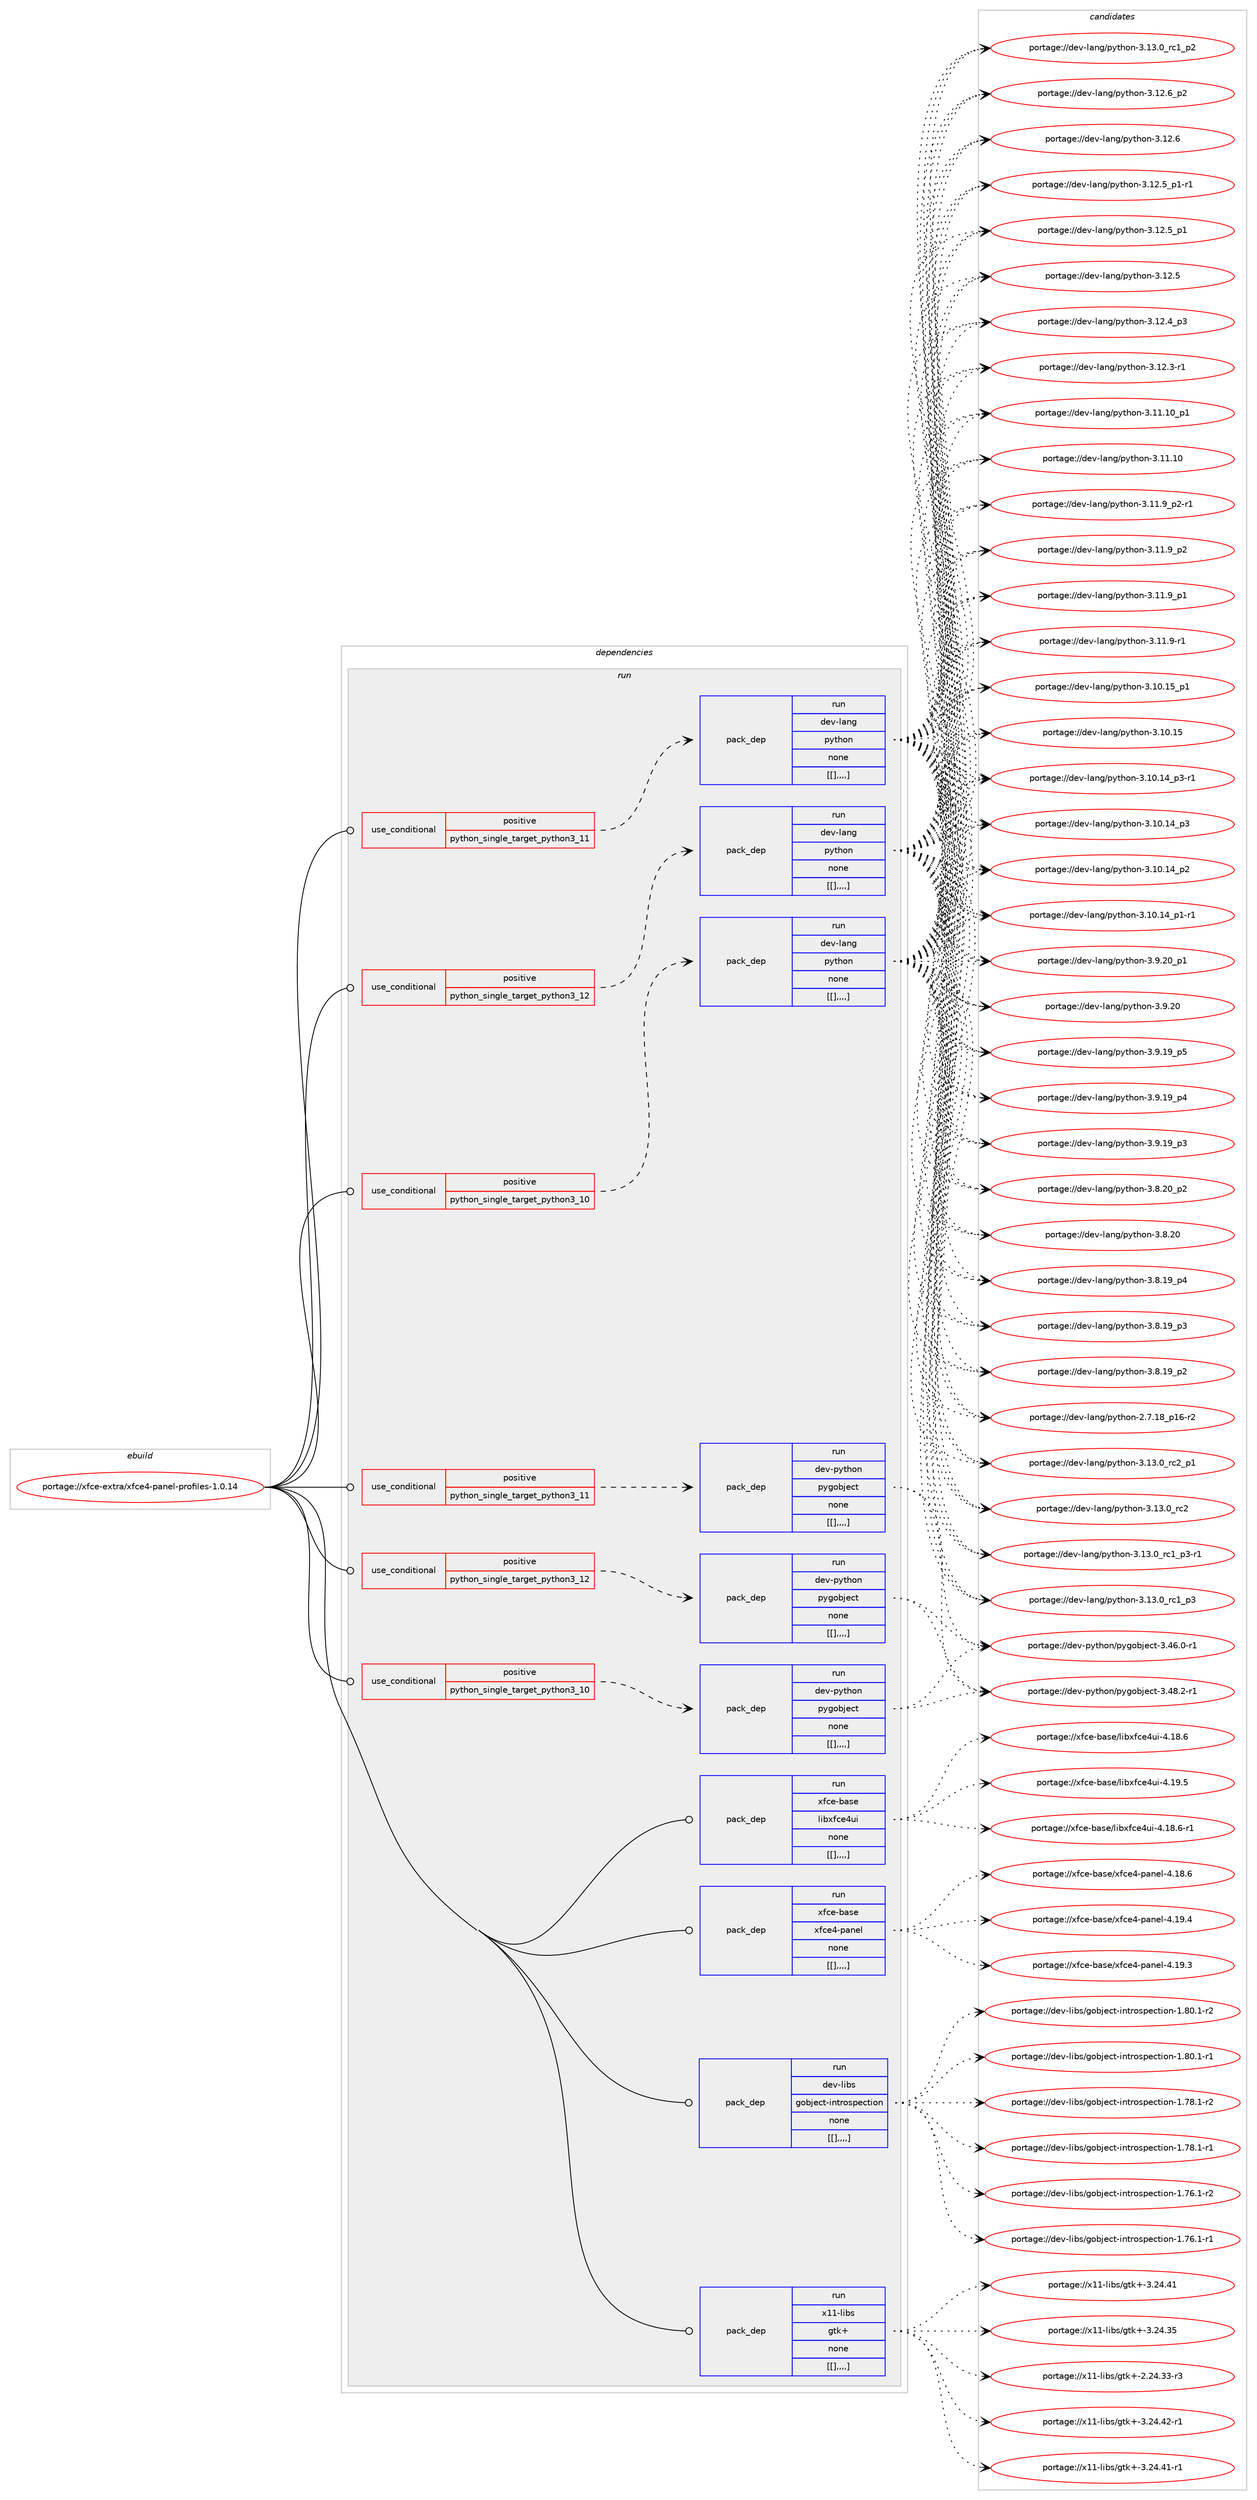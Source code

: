 digraph prolog {

# *************
# Graph options
# *************

newrank=true;
concentrate=true;
compound=true;
graph [rankdir=LR,fontname=Helvetica,fontsize=10,ranksep=1.5];#, ranksep=2.5, nodesep=0.2];
edge  [arrowhead=vee];
node  [fontname=Helvetica,fontsize=10];

# **********
# The ebuild
# **********

subgraph cluster_leftcol {
color=gray;
label=<<i>ebuild</i>>;
id [label="portage://xfce-extra/xfce4-panel-profiles-1.0.14", color=red, width=4, href="../xfce-extra/xfce4-panel-profiles-1.0.14.svg"];
}

# ****************
# The dependencies
# ****************

subgraph cluster_midcol {
color=gray;
label=<<i>dependencies</i>>;
subgraph cluster_compile {
fillcolor="#eeeeee";
style=filled;
label=<<i>compile</i>>;
}
subgraph cluster_compileandrun {
fillcolor="#eeeeee";
style=filled;
label=<<i>compile and run</i>>;
}
subgraph cluster_run {
fillcolor="#eeeeee";
style=filled;
label=<<i>run</i>>;
subgraph cond129900 {
dependency487592 [label=<<TABLE BORDER="0" CELLBORDER="1" CELLSPACING="0" CELLPADDING="4"><TR><TD ROWSPAN="3" CELLPADDING="10">use_conditional</TD></TR><TR><TD>positive</TD></TR><TR><TD>python_single_target_python3_10</TD></TR></TABLE>>, shape=none, color=red];
subgraph pack354218 {
dependency487593 [label=<<TABLE BORDER="0" CELLBORDER="1" CELLSPACING="0" CELLPADDING="4" WIDTH="220"><TR><TD ROWSPAN="6" CELLPADDING="30">pack_dep</TD></TR><TR><TD WIDTH="110">run</TD></TR><TR><TD>dev-lang</TD></TR><TR><TD>python</TD></TR><TR><TD>none</TD></TR><TR><TD>[[],,,,]</TD></TR></TABLE>>, shape=none, color=blue];
}
dependency487592:e -> dependency487593:w [weight=20,style="dashed",arrowhead="vee"];
}
id:e -> dependency487592:w [weight=20,style="solid",arrowhead="odot"];
subgraph cond129901 {
dependency487594 [label=<<TABLE BORDER="0" CELLBORDER="1" CELLSPACING="0" CELLPADDING="4"><TR><TD ROWSPAN="3" CELLPADDING="10">use_conditional</TD></TR><TR><TD>positive</TD></TR><TR><TD>python_single_target_python3_10</TD></TR></TABLE>>, shape=none, color=red];
subgraph pack354219 {
dependency487595 [label=<<TABLE BORDER="0" CELLBORDER="1" CELLSPACING="0" CELLPADDING="4" WIDTH="220"><TR><TD ROWSPAN="6" CELLPADDING="30">pack_dep</TD></TR><TR><TD WIDTH="110">run</TD></TR><TR><TD>dev-python</TD></TR><TR><TD>pygobject</TD></TR><TR><TD>none</TD></TR><TR><TD>[[],,,,]</TD></TR></TABLE>>, shape=none, color=blue];
}
dependency487594:e -> dependency487595:w [weight=20,style="dashed",arrowhead="vee"];
}
id:e -> dependency487594:w [weight=20,style="solid",arrowhead="odot"];
subgraph cond129902 {
dependency487596 [label=<<TABLE BORDER="0" CELLBORDER="1" CELLSPACING="0" CELLPADDING="4"><TR><TD ROWSPAN="3" CELLPADDING="10">use_conditional</TD></TR><TR><TD>positive</TD></TR><TR><TD>python_single_target_python3_11</TD></TR></TABLE>>, shape=none, color=red];
subgraph pack354220 {
dependency487597 [label=<<TABLE BORDER="0" CELLBORDER="1" CELLSPACING="0" CELLPADDING="4" WIDTH="220"><TR><TD ROWSPAN="6" CELLPADDING="30">pack_dep</TD></TR><TR><TD WIDTH="110">run</TD></TR><TR><TD>dev-lang</TD></TR><TR><TD>python</TD></TR><TR><TD>none</TD></TR><TR><TD>[[],,,,]</TD></TR></TABLE>>, shape=none, color=blue];
}
dependency487596:e -> dependency487597:w [weight=20,style="dashed",arrowhead="vee"];
}
id:e -> dependency487596:w [weight=20,style="solid",arrowhead="odot"];
subgraph cond129903 {
dependency487598 [label=<<TABLE BORDER="0" CELLBORDER="1" CELLSPACING="0" CELLPADDING="4"><TR><TD ROWSPAN="3" CELLPADDING="10">use_conditional</TD></TR><TR><TD>positive</TD></TR><TR><TD>python_single_target_python3_11</TD></TR></TABLE>>, shape=none, color=red];
subgraph pack354221 {
dependency487599 [label=<<TABLE BORDER="0" CELLBORDER="1" CELLSPACING="0" CELLPADDING="4" WIDTH="220"><TR><TD ROWSPAN="6" CELLPADDING="30">pack_dep</TD></TR><TR><TD WIDTH="110">run</TD></TR><TR><TD>dev-python</TD></TR><TR><TD>pygobject</TD></TR><TR><TD>none</TD></TR><TR><TD>[[],,,,]</TD></TR></TABLE>>, shape=none, color=blue];
}
dependency487598:e -> dependency487599:w [weight=20,style="dashed",arrowhead="vee"];
}
id:e -> dependency487598:w [weight=20,style="solid",arrowhead="odot"];
subgraph cond129904 {
dependency487600 [label=<<TABLE BORDER="0" CELLBORDER="1" CELLSPACING="0" CELLPADDING="4"><TR><TD ROWSPAN="3" CELLPADDING="10">use_conditional</TD></TR><TR><TD>positive</TD></TR><TR><TD>python_single_target_python3_12</TD></TR></TABLE>>, shape=none, color=red];
subgraph pack354222 {
dependency487601 [label=<<TABLE BORDER="0" CELLBORDER="1" CELLSPACING="0" CELLPADDING="4" WIDTH="220"><TR><TD ROWSPAN="6" CELLPADDING="30">pack_dep</TD></TR><TR><TD WIDTH="110">run</TD></TR><TR><TD>dev-lang</TD></TR><TR><TD>python</TD></TR><TR><TD>none</TD></TR><TR><TD>[[],,,,]</TD></TR></TABLE>>, shape=none, color=blue];
}
dependency487600:e -> dependency487601:w [weight=20,style="dashed",arrowhead="vee"];
}
id:e -> dependency487600:w [weight=20,style="solid",arrowhead="odot"];
subgraph cond129905 {
dependency487602 [label=<<TABLE BORDER="0" CELLBORDER="1" CELLSPACING="0" CELLPADDING="4"><TR><TD ROWSPAN="3" CELLPADDING="10">use_conditional</TD></TR><TR><TD>positive</TD></TR><TR><TD>python_single_target_python3_12</TD></TR></TABLE>>, shape=none, color=red];
subgraph pack354223 {
dependency487603 [label=<<TABLE BORDER="0" CELLBORDER="1" CELLSPACING="0" CELLPADDING="4" WIDTH="220"><TR><TD ROWSPAN="6" CELLPADDING="30">pack_dep</TD></TR><TR><TD WIDTH="110">run</TD></TR><TR><TD>dev-python</TD></TR><TR><TD>pygobject</TD></TR><TR><TD>none</TD></TR><TR><TD>[[],,,,]</TD></TR></TABLE>>, shape=none, color=blue];
}
dependency487602:e -> dependency487603:w [weight=20,style="dashed",arrowhead="vee"];
}
id:e -> dependency487602:w [weight=20,style="solid",arrowhead="odot"];
subgraph pack354224 {
dependency487604 [label=<<TABLE BORDER="0" CELLBORDER="1" CELLSPACING="0" CELLPADDING="4" WIDTH="220"><TR><TD ROWSPAN="6" CELLPADDING="30">pack_dep</TD></TR><TR><TD WIDTH="110">run</TD></TR><TR><TD>dev-libs</TD></TR><TR><TD>gobject-introspection</TD></TR><TR><TD>none</TD></TR><TR><TD>[[],,,,]</TD></TR></TABLE>>, shape=none, color=blue];
}
id:e -> dependency487604:w [weight=20,style="solid",arrowhead="odot"];
subgraph pack354225 {
dependency487605 [label=<<TABLE BORDER="0" CELLBORDER="1" CELLSPACING="0" CELLPADDING="4" WIDTH="220"><TR><TD ROWSPAN="6" CELLPADDING="30">pack_dep</TD></TR><TR><TD WIDTH="110">run</TD></TR><TR><TD>x11-libs</TD></TR><TR><TD>gtk+</TD></TR><TR><TD>none</TD></TR><TR><TD>[[],,,,]</TD></TR></TABLE>>, shape=none, color=blue];
}
id:e -> dependency487605:w [weight=20,style="solid",arrowhead="odot"];
subgraph pack354226 {
dependency487606 [label=<<TABLE BORDER="0" CELLBORDER="1" CELLSPACING="0" CELLPADDING="4" WIDTH="220"><TR><TD ROWSPAN="6" CELLPADDING="30">pack_dep</TD></TR><TR><TD WIDTH="110">run</TD></TR><TR><TD>xfce-base</TD></TR><TR><TD>libxfce4ui</TD></TR><TR><TD>none</TD></TR><TR><TD>[[],,,,]</TD></TR></TABLE>>, shape=none, color=blue];
}
id:e -> dependency487606:w [weight=20,style="solid",arrowhead="odot"];
subgraph pack354227 {
dependency487607 [label=<<TABLE BORDER="0" CELLBORDER="1" CELLSPACING="0" CELLPADDING="4" WIDTH="220"><TR><TD ROWSPAN="6" CELLPADDING="30">pack_dep</TD></TR><TR><TD WIDTH="110">run</TD></TR><TR><TD>xfce-base</TD></TR><TR><TD>xfce4-panel</TD></TR><TR><TD>none</TD></TR><TR><TD>[[],,,,]</TD></TR></TABLE>>, shape=none, color=blue];
}
id:e -> dependency487607:w [weight=20,style="solid",arrowhead="odot"];
}
}

# **************
# The candidates
# **************

subgraph cluster_choices {
rank=same;
color=gray;
label=<<i>candidates</i>>;

subgraph choice354218 {
color=black;
nodesep=1;
choice100101118451089711010347112121116104111110455146495146489511499509511249 [label="portage://dev-lang/python-3.13.0_rc2_p1", color=red, width=4,href="../dev-lang/python-3.13.0_rc2_p1.svg"];
choice10010111845108971101034711212111610411111045514649514648951149950 [label="portage://dev-lang/python-3.13.0_rc2", color=red, width=4,href="../dev-lang/python-3.13.0_rc2.svg"];
choice1001011184510897110103471121211161041111104551464951464895114994995112514511449 [label="portage://dev-lang/python-3.13.0_rc1_p3-r1", color=red, width=4,href="../dev-lang/python-3.13.0_rc1_p3-r1.svg"];
choice100101118451089711010347112121116104111110455146495146489511499499511251 [label="portage://dev-lang/python-3.13.0_rc1_p3", color=red, width=4,href="../dev-lang/python-3.13.0_rc1_p3.svg"];
choice100101118451089711010347112121116104111110455146495146489511499499511250 [label="portage://dev-lang/python-3.13.0_rc1_p2", color=red, width=4,href="../dev-lang/python-3.13.0_rc1_p2.svg"];
choice100101118451089711010347112121116104111110455146495046549511250 [label="portage://dev-lang/python-3.12.6_p2", color=red, width=4,href="../dev-lang/python-3.12.6_p2.svg"];
choice10010111845108971101034711212111610411111045514649504654 [label="portage://dev-lang/python-3.12.6", color=red, width=4,href="../dev-lang/python-3.12.6.svg"];
choice1001011184510897110103471121211161041111104551464950465395112494511449 [label="portage://dev-lang/python-3.12.5_p1-r1", color=red, width=4,href="../dev-lang/python-3.12.5_p1-r1.svg"];
choice100101118451089711010347112121116104111110455146495046539511249 [label="portage://dev-lang/python-3.12.5_p1", color=red, width=4,href="../dev-lang/python-3.12.5_p1.svg"];
choice10010111845108971101034711212111610411111045514649504653 [label="portage://dev-lang/python-3.12.5", color=red, width=4,href="../dev-lang/python-3.12.5.svg"];
choice100101118451089711010347112121116104111110455146495046529511251 [label="portage://dev-lang/python-3.12.4_p3", color=red, width=4,href="../dev-lang/python-3.12.4_p3.svg"];
choice100101118451089711010347112121116104111110455146495046514511449 [label="portage://dev-lang/python-3.12.3-r1", color=red, width=4,href="../dev-lang/python-3.12.3-r1.svg"];
choice10010111845108971101034711212111610411111045514649494649489511249 [label="portage://dev-lang/python-3.11.10_p1", color=red, width=4,href="../dev-lang/python-3.11.10_p1.svg"];
choice1001011184510897110103471121211161041111104551464949464948 [label="portage://dev-lang/python-3.11.10", color=red, width=4,href="../dev-lang/python-3.11.10.svg"];
choice1001011184510897110103471121211161041111104551464949465795112504511449 [label="portage://dev-lang/python-3.11.9_p2-r1", color=red, width=4,href="../dev-lang/python-3.11.9_p2-r1.svg"];
choice100101118451089711010347112121116104111110455146494946579511250 [label="portage://dev-lang/python-3.11.9_p2", color=red, width=4,href="../dev-lang/python-3.11.9_p2.svg"];
choice100101118451089711010347112121116104111110455146494946579511249 [label="portage://dev-lang/python-3.11.9_p1", color=red, width=4,href="../dev-lang/python-3.11.9_p1.svg"];
choice100101118451089711010347112121116104111110455146494946574511449 [label="portage://dev-lang/python-3.11.9-r1", color=red, width=4,href="../dev-lang/python-3.11.9-r1.svg"];
choice10010111845108971101034711212111610411111045514649484649539511249 [label="portage://dev-lang/python-3.10.15_p1", color=red, width=4,href="../dev-lang/python-3.10.15_p1.svg"];
choice1001011184510897110103471121211161041111104551464948464953 [label="portage://dev-lang/python-3.10.15", color=red, width=4,href="../dev-lang/python-3.10.15.svg"];
choice100101118451089711010347112121116104111110455146494846495295112514511449 [label="portage://dev-lang/python-3.10.14_p3-r1", color=red, width=4,href="../dev-lang/python-3.10.14_p3-r1.svg"];
choice10010111845108971101034711212111610411111045514649484649529511251 [label="portage://dev-lang/python-3.10.14_p3", color=red, width=4,href="../dev-lang/python-3.10.14_p3.svg"];
choice10010111845108971101034711212111610411111045514649484649529511250 [label="portage://dev-lang/python-3.10.14_p2", color=red, width=4,href="../dev-lang/python-3.10.14_p2.svg"];
choice100101118451089711010347112121116104111110455146494846495295112494511449 [label="portage://dev-lang/python-3.10.14_p1-r1", color=red, width=4,href="../dev-lang/python-3.10.14_p1-r1.svg"];
choice100101118451089711010347112121116104111110455146574650489511249 [label="portage://dev-lang/python-3.9.20_p1", color=red, width=4,href="../dev-lang/python-3.9.20_p1.svg"];
choice10010111845108971101034711212111610411111045514657465048 [label="portage://dev-lang/python-3.9.20", color=red, width=4,href="../dev-lang/python-3.9.20.svg"];
choice100101118451089711010347112121116104111110455146574649579511253 [label="portage://dev-lang/python-3.9.19_p5", color=red, width=4,href="../dev-lang/python-3.9.19_p5.svg"];
choice100101118451089711010347112121116104111110455146574649579511252 [label="portage://dev-lang/python-3.9.19_p4", color=red, width=4,href="../dev-lang/python-3.9.19_p4.svg"];
choice100101118451089711010347112121116104111110455146574649579511251 [label="portage://dev-lang/python-3.9.19_p3", color=red, width=4,href="../dev-lang/python-3.9.19_p3.svg"];
choice100101118451089711010347112121116104111110455146564650489511250 [label="portage://dev-lang/python-3.8.20_p2", color=red, width=4,href="../dev-lang/python-3.8.20_p2.svg"];
choice10010111845108971101034711212111610411111045514656465048 [label="portage://dev-lang/python-3.8.20", color=red, width=4,href="../dev-lang/python-3.8.20.svg"];
choice100101118451089711010347112121116104111110455146564649579511252 [label="portage://dev-lang/python-3.8.19_p4", color=red, width=4,href="../dev-lang/python-3.8.19_p4.svg"];
choice100101118451089711010347112121116104111110455146564649579511251 [label="portage://dev-lang/python-3.8.19_p3", color=red, width=4,href="../dev-lang/python-3.8.19_p3.svg"];
choice100101118451089711010347112121116104111110455146564649579511250 [label="portage://dev-lang/python-3.8.19_p2", color=red, width=4,href="../dev-lang/python-3.8.19_p2.svg"];
choice100101118451089711010347112121116104111110455046554649569511249544511450 [label="portage://dev-lang/python-2.7.18_p16-r2", color=red, width=4,href="../dev-lang/python-2.7.18_p16-r2.svg"];
dependency487593:e -> choice100101118451089711010347112121116104111110455146495146489511499509511249:w [style=dotted,weight="100"];
dependency487593:e -> choice10010111845108971101034711212111610411111045514649514648951149950:w [style=dotted,weight="100"];
dependency487593:e -> choice1001011184510897110103471121211161041111104551464951464895114994995112514511449:w [style=dotted,weight="100"];
dependency487593:e -> choice100101118451089711010347112121116104111110455146495146489511499499511251:w [style=dotted,weight="100"];
dependency487593:e -> choice100101118451089711010347112121116104111110455146495146489511499499511250:w [style=dotted,weight="100"];
dependency487593:e -> choice100101118451089711010347112121116104111110455146495046549511250:w [style=dotted,weight="100"];
dependency487593:e -> choice10010111845108971101034711212111610411111045514649504654:w [style=dotted,weight="100"];
dependency487593:e -> choice1001011184510897110103471121211161041111104551464950465395112494511449:w [style=dotted,weight="100"];
dependency487593:e -> choice100101118451089711010347112121116104111110455146495046539511249:w [style=dotted,weight="100"];
dependency487593:e -> choice10010111845108971101034711212111610411111045514649504653:w [style=dotted,weight="100"];
dependency487593:e -> choice100101118451089711010347112121116104111110455146495046529511251:w [style=dotted,weight="100"];
dependency487593:e -> choice100101118451089711010347112121116104111110455146495046514511449:w [style=dotted,weight="100"];
dependency487593:e -> choice10010111845108971101034711212111610411111045514649494649489511249:w [style=dotted,weight="100"];
dependency487593:e -> choice1001011184510897110103471121211161041111104551464949464948:w [style=dotted,weight="100"];
dependency487593:e -> choice1001011184510897110103471121211161041111104551464949465795112504511449:w [style=dotted,weight="100"];
dependency487593:e -> choice100101118451089711010347112121116104111110455146494946579511250:w [style=dotted,weight="100"];
dependency487593:e -> choice100101118451089711010347112121116104111110455146494946579511249:w [style=dotted,weight="100"];
dependency487593:e -> choice100101118451089711010347112121116104111110455146494946574511449:w [style=dotted,weight="100"];
dependency487593:e -> choice10010111845108971101034711212111610411111045514649484649539511249:w [style=dotted,weight="100"];
dependency487593:e -> choice1001011184510897110103471121211161041111104551464948464953:w [style=dotted,weight="100"];
dependency487593:e -> choice100101118451089711010347112121116104111110455146494846495295112514511449:w [style=dotted,weight="100"];
dependency487593:e -> choice10010111845108971101034711212111610411111045514649484649529511251:w [style=dotted,weight="100"];
dependency487593:e -> choice10010111845108971101034711212111610411111045514649484649529511250:w [style=dotted,weight="100"];
dependency487593:e -> choice100101118451089711010347112121116104111110455146494846495295112494511449:w [style=dotted,weight="100"];
dependency487593:e -> choice100101118451089711010347112121116104111110455146574650489511249:w [style=dotted,weight="100"];
dependency487593:e -> choice10010111845108971101034711212111610411111045514657465048:w [style=dotted,weight="100"];
dependency487593:e -> choice100101118451089711010347112121116104111110455146574649579511253:w [style=dotted,weight="100"];
dependency487593:e -> choice100101118451089711010347112121116104111110455146574649579511252:w [style=dotted,weight="100"];
dependency487593:e -> choice100101118451089711010347112121116104111110455146574649579511251:w [style=dotted,weight="100"];
dependency487593:e -> choice100101118451089711010347112121116104111110455146564650489511250:w [style=dotted,weight="100"];
dependency487593:e -> choice10010111845108971101034711212111610411111045514656465048:w [style=dotted,weight="100"];
dependency487593:e -> choice100101118451089711010347112121116104111110455146564649579511252:w [style=dotted,weight="100"];
dependency487593:e -> choice100101118451089711010347112121116104111110455146564649579511251:w [style=dotted,weight="100"];
dependency487593:e -> choice100101118451089711010347112121116104111110455146564649579511250:w [style=dotted,weight="100"];
dependency487593:e -> choice100101118451089711010347112121116104111110455046554649569511249544511450:w [style=dotted,weight="100"];
}
subgraph choice354219 {
color=black;
nodesep=1;
choice10010111845112121116104111110471121211031119810610199116455146525646504511449 [label="portage://dev-python/pygobject-3.48.2-r1", color=red, width=4,href="../dev-python/pygobject-3.48.2-r1.svg"];
choice10010111845112121116104111110471121211031119810610199116455146525446484511449 [label="portage://dev-python/pygobject-3.46.0-r1", color=red, width=4,href="../dev-python/pygobject-3.46.0-r1.svg"];
dependency487595:e -> choice10010111845112121116104111110471121211031119810610199116455146525646504511449:w [style=dotted,weight="100"];
dependency487595:e -> choice10010111845112121116104111110471121211031119810610199116455146525446484511449:w [style=dotted,weight="100"];
}
subgraph choice354220 {
color=black;
nodesep=1;
choice100101118451089711010347112121116104111110455146495146489511499509511249 [label="portage://dev-lang/python-3.13.0_rc2_p1", color=red, width=4,href="../dev-lang/python-3.13.0_rc2_p1.svg"];
choice10010111845108971101034711212111610411111045514649514648951149950 [label="portage://dev-lang/python-3.13.0_rc2", color=red, width=4,href="../dev-lang/python-3.13.0_rc2.svg"];
choice1001011184510897110103471121211161041111104551464951464895114994995112514511449 [label="portage://dev-lang/python-3.13.0_rc1_p3-r1", color=red, width=4,href="../dev-lang/python-3.13.0_rc1_p3-r1.svg"];
choice100101118451089711010347112121116104111110455146495146489511499499511251 [label="portage://dev-lang/python-3.13.0_rc1_p3", color=red, width=4,href="../dev-lang/python-3.13.0_rc1_p3.svg"];
choice100101118451089711010347112121116104111110455146495146489511499499511250 [label="portage://dev-lang/python-3.13.0_rc1_p2", color=red, width=4,href="../dev-lang/python-3.13.0_rc1_p2.svg"];
choice100101118451089711010347112121116104111110455146495046549511250 [label="portage://dev-lang/python-3.12.6_p2", color=red, width=4,href="../dev-lang/python-3.12.6_p2.svg"];
choice10010111845108971101034711212111610411111045514649504654 [label="portage://dev-lang/python-3.12.6", color=red, width=4,href="../dev-lang/python-3.12.6.svg"];
choice1001011184510897110103471121211161041111104551464950465395112494511449 [label="portage://dev-lang/python-3.12.5_p1-r1", color=red, width=4,href="../dev-lang/python-3.12.5_p1-r1.svg"];
choice100101118451089711010347112121116104111110455146495046539511249 [label="portage://dev-lang/python-3.12.5_p1", color=red, width=4,href="../dev-lang/python-3.12.5_p1.svg"];
choice10010111845108971101034711212111610411111045514649504653 [label="portage://dev-lang/python-3.12.5", color=red, width=4,href="../dev-lang/python-3.12.5.svg"];
choice100101118451089711010347112121116104111110455146495046529511251 [label="portage://dev-lang/python-3.12.4_p3", color=red, width=4,href="../dev-lang/python-3.12.4_p3.svg"];
choice100101118451089711010347112121116104111110455146495046514511449 [label="portage://dev-lang/python-3.12.3-r1", color=red, width=4,href="../dev-lang/python-3.12.3-r1.svg"];
choice10010111845108971101034711212111610411111045514649494649489511249 [label="portage://dev-lang/python-3.11.10_p1", color=red, width=4,href="../dev-lang/python-3.11.10_p1.svg"];
choice1001011184510897110103471121211161041111104551464949464948 [label="portage://dev-lang/python-3.11.10", color=red, width=4,href="../dev-lang/python-3.11.10.svg"];
choice1001011184510897110103471121211161041111104551464949465795112504511449 [label="portage://dev-lang/python-3.11.9_p2-r1", color=red, width=4,href="../dev-lang/python-3.11.9_p2-r1.svg"];
choice100101118451089711010347112121116104111110455146494946579511250 [label="portage://dev-lang/python-3.11.9_p2", color=red, width=4,href="../dev-lang/python-3.11.9_p2.svg"];
choice100101118451089711010347112121116104111110455146494946579511249 [label="portage://dev-lang/python-3.11.9_p1", color=red, width=4,href="../dev-lang/python-3.11.9_p1.svg"];
choice100101118451089711010347112121116104111110455146494946574511449 [label="portage://dev-lang/python-3.11.9-r1", color=red, width=4,href="../dev-lang/python-3.11.9-r1.svg"];
choice10010111845108971101034711212111610411111045514649484649539511249 [label="portage://dev-lang/python-3.10.15_p1", color=red, width=4,href="../dev-lang/python-3.10.15_p1.svg"];
choice1001011184510897110103471121211161041111104551464948464953 [label="portage://dev-lang/python-3.10.15", color=red, width=4,href="../dev-lang/python-3.10.15.svg"];
choice100101118451089711010347112121116104111110455146494846495295112514511449 [label="portage://dev-lang/python-3.10.14_p3-r1", color=red, width=4,href="../dev-lang/python-3.10.14_p3-r1.svg"];
choice10010111845108971101034711212111610411111045514649484649529511251 [label="portage://dev-lang/python-3.10.14_p3", color=red, width=4,href="../dev-lang/python-3.10.14_p3.svg"];
choice10010111845108971101034711212111610411111045514649484649529511250 [label="portage://dev-lang/python-3.10.14_p2", color=red, width=4,href="../dev-lang/python-3.10.14_p2.svg"];
choice100101118451089711010347112121116104111110455146494846495295112494511449 [label="portage://dev-lang/python-3.10.14_p1-r1", color=red, width=4,href="../dev-lang/python-3.10.14_p1-r1.svg"];
choice100101118451089711010347112121116104111110455146574650489511249 [label="portage://dev-lang/python-3.9.20_p1", color=red, width=4,href="../dev-lang/python-3.9.20_p1.svg"];
choice10010111845108971101034711212111610411111045514657465048 [label="portage://dev-lang/python-3.9.20", color=red, width=4,href="../dev-lang/python-3.9.20.svg"];
choice100101118451089711010347112121116104111110455146574649579511253 [label="portage://dev-lang/python-3.9.19_p5", color=red, width=4,href="../dev-lang/python-3.9.19_p5.svg"];
choice100101118451089711010347112121116104111110455146574649579511252 [label="portage://dev-lang/python-3.9.19_p4", color=red, width=4,href="../dev-lang/python-3.9.19_p4.svg"];
choice100101118451089711010347112121116104111110455146574649579511251 [label="portage://dev-lang/python-3.9.19_p3", color=red, width=4,href="../dev-lang/python-3.9.19_p3.svg"];
choice100101118451089711010347112121116104111110455146564650489511250 [label="portage://dev-lang/python-3.8.20_p2", color=red, width=4,href="../dev-lang/python-3.8.20_p2.svg"];
choice10010111845108971101034711212111610411111045514656465048 [label="portage://dev-lang/python-3.8.20", color=red, width=4,href="../dev-lang/python-3.8.20.svg"];
choice100101118451089711010347112121116104111110455146564649579511252 [label="portage://dev-lang/python-3.8.19_p4", color=red, width=4,href="../dev-lang/python-3.8.19_p4.svg"];
choice100101118451089711010347112121116104111110455146564649579511251 [label="portage://dev-lang/python-3.8.19_p3", color=red, width=4,href="../dev-lang/python-3.8.19_p3.svg"];
choice100101118451089711010347112121116104111110455146564649579511250 [label="portage://dev-lang/python-3.8.19_p2", color=red, width=4,href="../dev-lang/python-3.8.19_p2.svg"];
choice100101118451089711010347112121116104111110455046554649569511249544511450 [label="portage://dev-lang/python-2.7.18_p16-r2", color=red, width=4,href="../dev-lang/python-2.7.18_p16-r2.svg"];
dependency487597:e -> choice100101118451089711010347112121116104111110455146495146489511499509511249:w [style=dotted,weight="100"];
dependency487597:e -> choice10010111845108971101034711212111610411111045514649514648951149950:w [style=dotted,weight="100"];
dependency487597:e -> choice1001011184510897110103471121211161041111104551464951464895114994995112514511449:w [style=dotted,weight="100"];
dependency487597:e -> choice100101118451089711010347112121116104111110455146495146489511499499511251:w [style=dotted,weight="100"];
dependency487597:e -> choice100101118451089711010347112121116104111110455146495146489511499499511250:w [style=dotted,weight="100"];
dependency487597:e -> choice100101118451089711010347112121116104111110455146495046549511250:w [style=dotted,weight="100"];
dependency487597:e -> choice10010111845108971101034711212111610411111045514649504654:w [style=dotted,weight="100"];
dependency487597:e -> choice1001011184510897110103471121211161041111104551464950465395112494511449:w [style=dotted,weight="100"];
dependency487597:e -> choice100101118451089711010347112121116104111110455146495046539511249:w [style=dotted,weight="100"];
dependency487597:e -> choice10010111845108971101034711212111610411111045514649504653:w [style=dotted,weight="100"];
dependency487597:e -> choice100101118451089711010347112121116104111110455146495046529511251:w [style=dotted,weight="100"];
dependency487597:e -> choice100101118451089711010347112121116104111110455146495046514511449:w [style=dotted,weight="100"];
dependency487597:e -> choice10010111845108971101034711212111610411111045514649494649489511249:w [style=dotted,weight="100"];
dependency487597:e -> choice1001011184510897110103471121211161041111104551464949464948:w [style=dotted,weight="100"];
dependency487597:e -> choice1001011184510897110103471121211161041111104551464949465795112504511449:w [style=dotted,weight="100"];
dependency487597:e -> choice100101118451089711010347112121116104111110455146494946579511250:w [style=dotted,weight="100"];
dependency487597:e -> choice100101118451089711010347112121116104111110455146494946579511249:w [style=dotted,weight="100"];
dependency487597:e -> choice100101118451089711010347112121116104111110455146494946574511449:w [style=dotted,weight="100"];
dependency487597:e -> choice10010111845108971101034711212111610411111045514649484649539511249:w [style=dotted,weight="100"];
dependency487597:e -> choice1001011184510897110103471121211161041111104551464948464953:w [style=dotted,weight="100"];
dependency487597:e -> choice100101118451089711010347112121116104111110455146494846495295112514511449:w [style=dotted,weight="100"];
dependency487597:e -> choice10010111845108971101034711212111610411111045514649484649529511251:w [style=dotted,weight="100"];
dependency487597:e -> choice10010111845108971101034711212111610411111045514649484649529511250:w [style=dotted,weight="100"];
dependency487597:e -> choice100101118451089711010347112121116104111110455146494846495295112494511449:w [style=dotted,weight="100"];
dependency487597:e -> choice100101118451089711010347112121116104111110455146574650489511249:w [style=dotted,weight="100"];
dependency487597:e -> choice10010111845108971101034711212111610411111045514657465048:w [style=dotted,weight="100"];
dependency487597:e -> choice100101118451089711010347112121116104111110455146574649579511253:w [style=dotted,weight="100"];
dependency487597:e -> choice100101118451089711010347112121116104111110455146574649579511252:w [style=dotted,weight="100"];
dependency487597:e -> choice100101118451089711010347112121116104111110455146574649579511251:w [style=dotted,weight="100"];
dependency487597:e -> choice100101118451089711010347112121116104111110455146564650489511250:w [style=dotted,weight="100"];
dependency487597:e -> choice10010111845108971101034711212111610411111045514656465048:w [style=dotted,weight="100"];
dependency487597:e -> choice100101118451089711010347112121116104111110455146564649579511252:w [style=dotted,weight="100"];
dependency487597:e -> choice100101118451089711010347112121116104111110455146564649579511251:w [style=dotted,weight="100"];
dependency487597:e -> choice100101118451089711010347112121116104111110455146564649579511250:w [style=dotted,weight="100"];
dependency487597:e -> choice100101118451089711010347112121116104111110455046554649569511249544511450:w [style=dotted,weight="100"];
}
subgraph choice354221 {
color=black;
nodesep=1;
choice10010111845112121116104111110471121211031119810610199116455146525646504511449 [label="portage://dev-python/pygobject-3.48.2-r1", color=red, width=4,href="../dev-python/pygobject-3.48.2-r1.svg"];
choice10010111845112121116104111110471121211031119810610199116455146525446484511449 [label="portage://dev-python/pygobject-3.46.0-r1", color=red, width=4,href="../dev-python/pygobject-3.46.0-r1.svg"];
dependency487599:e -> choice10010111845112121116104111110471121211031119810610199116455146525646504511449:w [style=dotted,weight="100"];
dependency487599:e -> choice10010111845112121116104111110471121211031119810610199116455146525446484511449:w [style=dotted,weight="100"];
}
subgraph choice354222 {
color=black;
nodesep=1;
choice100101118451089711010347112121116104111110455146495146489511499509511249 [label="portage://dev-lang/python-3.13.0_rc2_p1", color=red, width=4,href="../dev-lang/python-3.13.0_rc2_p1.svg"];
choice10010111845108971101034711212111610411111045514649514648951149950 [label="portage://dev-lang/python-3.13.0_rc2", color=red, width=4,href="../dev-lang/python-3.13.0_rc2.svg"];
choice1001011184510897110103471121211161041111104551464951464895114994995112514511449 [label="portage://dev-lang/python-3.13.0_rc1_p3-r1", color=red, width=4,href="../dev-lang/python-3.13.0_rc1_p3-r1.svg"];
choice100101118451089711010347112121116104111110455146495146489511499499511251 [label="portage://dev-lang/python-3.13.0_rc1_p3", color=red, width=4,href="../dev-lang/python-3.13.0_rc1_p3.svg"];
choice100101118451089711010347112121116104111110455146495146489511499499511250 [label="portage://dev-lang/python-3.13.0_rc1_p2", color=red, width=4,href="../dev-lang/python-3.13.0_rc1_p2.svg"];
choice100101118451089711010347112121116104111110455146495046549511250 [label="portage://dev-lang/python-3.12.6_p2", color=red, width=4,href="../dev-lang/python-3.12.6_p2.svg"];
choice10010111845108971101034711212111610411111045514649504654 [label="portage://dev-lang/python-3.12.6", color=red, width=4,href="../dev-lang/python-3.12.6.svg"];
choice1001011184510897110103471121211161041111104551464950465395112494511449 [label="portage://dev-lang/python-3.12.5_p1-r1", color=red, width=4,href="../dev-lang/python-3.12.5_p1-r1.svg"];
choice100101118451089711010347112121116104111110455146495046539511249 [label="portage://dev-lang/python-3.12.5_p1", color=red, width=4,href="../dev-lang/python-3.12.5_p1.svg"];
choice10010111845108971101034711212111610411111045514649504653 [label="portage://dev-lang/python-3.12.5", color=red, width=4,href="../dev-lang/python-3.12.5.svg"];
choice100101118451089711010347112121116104111110455146495046529511251 [label="portage://dev-lang/python-3.12.4_p3", color=red, width=4,href="../dev-lang/python-3.12.4_p3.svg"];
choice100101118451089711010347112121116104111110455146495046514511449 [label="portage://dev-lang/python-3.12.3-r1", color=red, width=4,href="../dev-lang/python-3.12.3-r1.svg"];
choice10010111845108971101034711212111610411111045514649494649489511249 [label="portage://dev-lang/python-3.11.10_p1", color=red, width=4,href="../dev-lang/python-3.11.10_p1.svg"];
choice1001011184510897110103471121211161041111104551464949464948 [label="portage://dev-lang/python-3.11.10", color=red, width=4,href="../dev-lang/python-3.11.10.svg"];
choice1001011184510897110103471121211161041111104551464949465795112504511449 [label="portage://dev-lang/python-3.11.9_p2-r1", color=red, width=4,href="../dev-lang/python-3.11.9_p2-r1.svg"];
choice100101118451089711010347112121116104111110455146494946579511250 [label="portage://dev-lang/python-3.11.9_p2", color=red, width=4,href="../dev-lang/python-3.11.9_p2.svg"];
choice100101118451089711010347112121116104111110455146494946579511249 [label="portage://dev-lang/python-3.11.9_p1", color=red, width=4,href="../dev-lang/python-3.11.9_p1.svg"];
choice100101118451089711010347112121116104111110455146494946574511449 [label="portage://dev-lang/python-3.11.9-r1", color=red, width=4,href="../dev-lang/python-3.11.9-r1.svg"];
choice10010111845108971101034711212111610411111045514649484649539511249 [label="portage://dev-lang/python-3.10.15_p1", color=red, width=4,href="../dev-lang/python-3.10.15_p1.svg"];
choice1001011184510897110103471121211161041111104551464948464953 [label="portage://dev-lang/python-3.10.15", color=red, width=4,href="../dev-lang/python-3.10.15.svg"];
choice100101118451089711010347112121116104111110455146494846495295112514511449 [label="portage://dev-lang/python-3.10.14_p3-r1", color=red, width=4,href="../dev-lang/python-3.10.14_p3-r1.svg"];
choice10010111845108971101034711212111610411111045514649484649529511251 [label="portage://dev-lang/python-3.10.14_p3", color=red, width=4,href="../dev-lang/python-3.10.14_p3.svg"];
choice10010111845108971101034711212111610411111045514649484649529511250 [label="portage://dev-lang/python-3.10.14_p2", color=red, width=4,href="../dev-lang/python-3.10.14_p2.svg"];
choice100101118451089711010347112121116104111110455146494846495295112494511449 [label="portage://dev-lang/python-3.10.14_p1-r1", color=red, width=4,href="../dev-lang/python-3.10.14_p1-r1.svg"];
choice100101118451089711010347112121116104111110455146574650489511249 [label="portage://dev-lang/python-3.9.20_p1", color=red, width=4,href="../dev-lang/python-3.9.20_p1.svg"];
choice10010111845108971101034711212111610411111045514657465048 [label="portage://dev-lang/python-3.9.20", color=red, width=4,href="../dev-lang/python-3.9.20.svg"];
choice100101118451089711010347112121116104111110455146574649579511253 [label="portage://dev-lang/python-3.9.19_p5", color=red, width=4,href="../dev-lang/python-3.9.19_p5.svg"];
choice100101118451089711010347112121116104111110455146574649579511252 [label="portage://dev-lang/python-3.9.19_p4", color=red, width=4,href="../dev-lang/python-3.9.19_p4.svg"];
choice100101118451089711010347112121116104111110455146574649579511251 [label="portage://dev-lang/python-3.9.19_p3", color=red, width=4,href="../dev-lang/python-3.9.19_p3.svg"];
choice100101118451089711010347112121116104111110455146564650489511250 [label="portage://dev-lang/python-3.8.20_p2", color=red, width=4,href="../dev-lang/python-3.8.20_p2.svg"];
choice10010111845108971101034711212111610411111045514656465048 [label="portage://dev-lang/python-3.8.20", color=red, width=4,href="../dev-lang/python-3.8.20.svg"];
choice100101118451089711010347112121116104111110455146564649579511252 [label="portage://dev-lang/python-3.8.19_p4", color=red, width=4,href="../dev-lang/python-3.8.19_p4.svg"];
choice100101118451089711010347112121116104111110455146564649579511251 [label="portage://dev-lang/python-3.8.19_p3", color=red, width=4,href="../dev-lang/python-3.8.19_p3.svg"];
choice100101118451089711010347112121116104111110455146564649579511250 [label="portage://dev-lang/python-3.8.19_p2", color=red, width=4,href="../dev-lang/python-3.8.19_p2.svg"];
choice100101118451089711010347112121116104111110455046554649569511249544511450 [label="portage://dev-lang/python-2.7.18_p16-r2", color=red, width=4,href="../dev-lang/python-2.7.18_p16-r2.svg"];
dependency487601:e -> choice100101118451089711010347112121116104111110455146495146489511499509511249:w [style=dotted,weight="100"];
dependency487601:e -> choice10010111845108971101034711212111610411111045514649514648951149950:w [style=dotted,weight="100"];
dependency487601:e -> choice1001011184510897110103471121211161041111104551464951464895114994995112514511449:w [style=dotted,weight="100"];
dependency487601:e -> choice100101118451089711010347112121116104111110455146495146489511499499511251:w [style=dotted,weight="100"];
dependency487601:e -> choice100101118451089711010347112121116104111110455146495146489511499499511250:w [style=dotted,weight="100"];
dependency487601:e -> choice100101118451089711010347112121116104111110455146495046549511250:w [style=dotted,weight="100"];
dependency487601:e -> choice10010111845108971101034711212111610411111045514649504654:w [style=dotted,weight="100"];
dependency487601:e -> choice1001011184510897110103471121211161041111104551464950465395112494511449:w [style=dotted,weight="100"];
dependency487601:e -> choice100101118451089711010347112121116104111110455146495046539511249:w [style=dotted,weight="100"];
dependency487601:e -> choice10010111845108971101034711212111610411111045514649504653:w [style=dotted,weight="100"];
dependency487601:e -> choice100101118451089711010347112121116104111110455146495046529511251:w [style=dotted,weight="100"];
dependency487601:e -> choice100101118451089711010347112121116104111110455146495046514511449:w [style=dotted,weight="100"];
dependency487601:e -> choice10010111845108971101034711212111610411111045514649494649489511249:w [style=dotted,weight="100"];
dependency487601:e -> choice1001011184510897110103471121211161041111104551464949464948:w [style=dotted,weight="100"];
dependency487601:e -> choice1001011184510897110103471121211161041111104551464949465795112504511449:w [style=dotted,weight="100"];
dependency487601:e -> choice100101118451089711010347112121116104111110455146494946579511250:w [style=dotted,weight="100"];
dependency487601:e -> choice100101118451089711010347112121116104111110455146494946579511249:w [style=dotted,weight="100"];
dependency487601:e -> choice100101118451089711010347112121116104111110455146494946574511449:w [style=dotted,weight="100"];
dependency487601:e -> choice10010111845108971101034711212111610411111045514649484649539511249:w [style=dotted,weight="100"];
dependency487601:e -> choice1001011184510897110103471121211161041111104551464948464953:w [style=dotted,weight="100"];
dependency487601:e -> choice100101118451089711010347112121116104111110455146494846495295112514511449:w [style=dotted,weight="100"];
dependency487601:e -> choice10010111845108971101034711212111610411111045514649484649529511251:w [style=dotted,weight="100"];
dependency487601:e -> choice10010111845108971101034711212111610411111045514649484649529511250:w [style=dotted,weight="100"];
dependency487601:e -> choice100101118451089711010347112121116104111110455146494846495295112494511449:w [style=dotted,weight="100"];
dependency487601:e -> choice100101118451089711010347112121116104111110455146574650489511249:w [style=dotted,weight="100"];
dependency487601:e -> choice10010111845108971101034711212111610411111045514657465048:w [style=dotted,weight="100"];
dependency487601:e -> choice100101118451089711010347112121116104111110455146574649579511253:w [style=dotted,weight="100"];
dependency487601:e -> choice100101118451089711010347112121116104111110455146574649579511252:w [style=dotted,weight="100"];
dependency487601:e -> choice100101118451089711010347112121116104111110455146574649579511251:w [style=dotted,weight="100"];
dependency487601:e -> choice100101118451089711010347112121116104111110455146564650489511250:w [style=dotted,weight="100"];
dependency487601:e -> choice10010111845108971101034711212111610411111045514656465048:w [style=dotted,weight="100"];
dependency487601:e -> choice100101118451089711010347112121116104111110455146564649579511252:w [style=dotted,weight="100"];
dependency487601:e -> choice100101118451089711010347112121116104111110455146564649579511251:w [style=dotted,weight="100"];
dependency487601:e -> choice100101118451089711010347112121116104111110455146564649579511250:w [style=dotted,weight="100"];
dependency487601:e -> choice100101118451089711010347112121116104111110455046554649569511249544511450:w [style=dotted,weight="100"];
}
subgraph choice354223 {
color=black;
nodesep=1;
choice10010111845112121116104111110471121211031119810610199116455146525646504511449 [label="portage://dev-python/pygobject-3.48.2-r1", color=red, width=4,href="../dev-python/pygobject-3.48.2-r1.svg"];
choice10010111845112121116104111110471121211031119810610199116455146525446484511449 [label="portage://dev-python/pygobject-3.46.0-r1", color=red, width=4,href="../dev-python/pygobject-3.46.0-r1.svg"];
dependency487603:e -> choice10010111845112121116104111110471121211031119810610199116455146525646504511449:w [style=dotted,weight="100"];
dependency487603:e -> choice10010111845112121116104111110471121211031119810610199116455146525446484511449:w [style=dotted,weight="100"];
}
subgraph choice354224 {
color=black;
nodesep=1;
choice10010111845108105981154710311198106101991164510511011611411111511210199116105111110454946564846494511450 [label="portage://dev-libs/gobject-introspection-1.80.1-r2", color=red, width=4,href="../dev-libs/gobject-introspection-1.80.1-r2.svg"];
choice10010111845108105981154710311198106101991164510511011611411111511210199116105111110454946564846494511449 [label="portage://dev-libs/gobject-introspection-1.80.1-r1", color=red, width=4,href="../dev-libs/gobject-introspection-1.80.1-r1.svg"];
choice10010111845108105981154710311198106101991164510511011611411111511210199116105111110454946555646494511450 [label="portage://dev-libs/gobject-introspection-1.78.1-r2", color=red, width=4,href="../dev-libs/gobject-introspection-1.78.1-r2.svg"];
choice10010111845108105981154710311198106101991164510511011611411111511210199116105111110454946555646494511449 [label="portage://dev-libs/gobject-introspection-1.78.1-r1", color=red, width=4,href="../dev-libs/gobject-introspection-1.78.1-r1.svg"];
choice10010111845108105981154710311198106101991164510511011611411111511210199116105111110454946555446494511450 [label="portage://dev-libs/gobject-introspection-1.76.1-r2", color=red, width=4,href="../dev-libs/gobject-introspection-1.76.1-r2.svg"];
choice10010111845108105981154710311198106101991164510511011611411111511210199116105111110454946555446494511449 [label="portage://dev-libs/gobject-introspection-1.76.1-r1", color=red, width=4,href="../dev-libs/gobject-introspection-1.76.1-r1.svg"];
dependency487604:e -> choice10010111845108105981154710311198106101991164510511011611411111511210199116105111110454946564846494511450:w [style=dotted,weight="100"];
dependency487604:e -> choice10010111845108105981154710311198106101991164510511011611411111511210199116105111110454946564846494511449:w [style=dotted,weight="100"];
dependency487604:e -> choice10010111845108105981154710311198106101991164510511011611411111511210199116105111110454946555646494511450:w [style=dotted,weight="100"];
dependency487604:e -> choice10010111845108105981154710311198106101991164510511011611411111511210199116105111110454946555646494511449:w [style=dotted,weight="100"];
dependency487604:e -> choice10010111845108105981154710311198106101991164510511011611411111511210199116105111110454946555446494511450:w [style=dotted,weight="100"];
dependency487604:e -> choice10010111845108105981154710311198106101991164510511011611411111511210199116105111110454946555446494511449:w [style=dotted,weight="100"];
}
subgraph choice354225 {
color=black;
nodesep=1;
choice12049494510810598115471031161074345514650524652504511449 [label="portage://x11-libs/gtk+-3.24.42-r1", color=red, width=4,href="../x11-libs/gtk+-3.24.42-r1.svg"];
choice12049494510810598115471031161074345514650524652494511449 [label="portage://x11-libs/gtk+-3.24.41-r1", color=red, width=4,href="../x11-libs/gtk+-3.24.41-r1.svg"];
choice1204949451081059811547103116107434551465052465249 [label="portage://x11-libs/gtk+-3.24.41", color=red, width=4,href="../x11-libs/gtk+-3.24.41.svg"];
choice1204949451081059811547103116107434551465052465153 [label="portage://x11-libs/gtk+-3.24.35", color=red, width=4,href="../x11-libs/gtk+-3.24.35.svg"];
choice12049494510810598115471031161074345504650524651514511451 [label="portage://x11-libs/gtk+-2.24.33-r3", color=red, width=4,href="../x11-libs/gtk+-2.24.33-r3.svg"];
dependency487605:e -> choice12049494510810598115471031161074345514650524652504511449:w [style=dotted,weight="100"];
dependency487605:e -> choice12049494510810598115471031161074345514650524652494511449:w [style=dotted,weight="100"];
dependency487605:e -> choice1204949451081059811547103116107434551465052465249:w [style=dotted,weight="100"];
dependency487605:e -> choice1204949451081059811547103116107434551465052465153:w [style=dotted,weight="100"];
dependency487605:e -> choice12049494510810598115471031161074345504650524651514511451:w [style=dotted,weight="100"];
}
subgraph choice354226 {
color=black;
nodesep=1;
choice120102991014598971151014710810598120102991015211710545524649574653 [label="portage://xfce-base/libxfce4ui-4.19.5", color=red, width=4,href="../xfce-base/libxfce4ui-4.19.5.svg"];
choice1201029910145989711510147108105981201029910152117105455246495646544511449 [label="portage://xfce-base/libxfce4ui-4.18.6-r1", color=red, width=4,href="../xfce-base/libxfce4ui-4.18.6-r1.svg"];
choice120102991014598971151014710810598120102991015211710545524649564654 [label="portage://xfce-base/libxfce4ui-4.18.6", color=red, width=4,href="../xfce-base/libxfce4ui-4.18.6.svg"];
dependency487606:e -> choice120102991014598971151014710810598120102991015211710545524649574653:w [style=dotted,weight="100"];
dependency487606:e -> choice1201029910145989711510147108105981201029910152117105455246495646544511449:w [style=dotted,weight="100"];
dependency487606:e -> choice120102991014598971151014710810598120102991015211710545524649564654:w [style=dotted,weight="100"];
}
subgraph choice354227 {
color=black;
nodesep=1;
choice12010299101459897115101471201029910152451129711010110845524649574652 [label="portage://xfce-base/xfce4-panel-4.19.4", color=red, width=4,href="../xfce-base/xfce4-panel-4.19.4.svg"];
choice12010299101459897115101471201029910152451129711010110845524649574651 [label="portage://xfce-base/xfce4-panel-4.19.3", color=red, width=4,href="../xfce-base/xfce4-panel-4.19.3.svg"];
choice12010299101459897115101471201029910152451129711010110845524649564654 [label="portage://xfce-base/xfce4-panel-4.18.6", color=red, width=4,href="../xfce-base/xfce4-panel-4.18.6.svg"];
dependency487607:e -> choice12010299101459897115101471201029910152451129711010110845524649574652:w [style=dotted,weight="100"];
dependency487607:e -> choice12010299101459897115101471201029910152451129711010110845524649574651:w [style=dotted,weight="100"];
dependency487607:e -> choice12010299101459897115101471201029910152451129711010110845524649564654:w [style=dotted,weight="100"];
}
}

}
